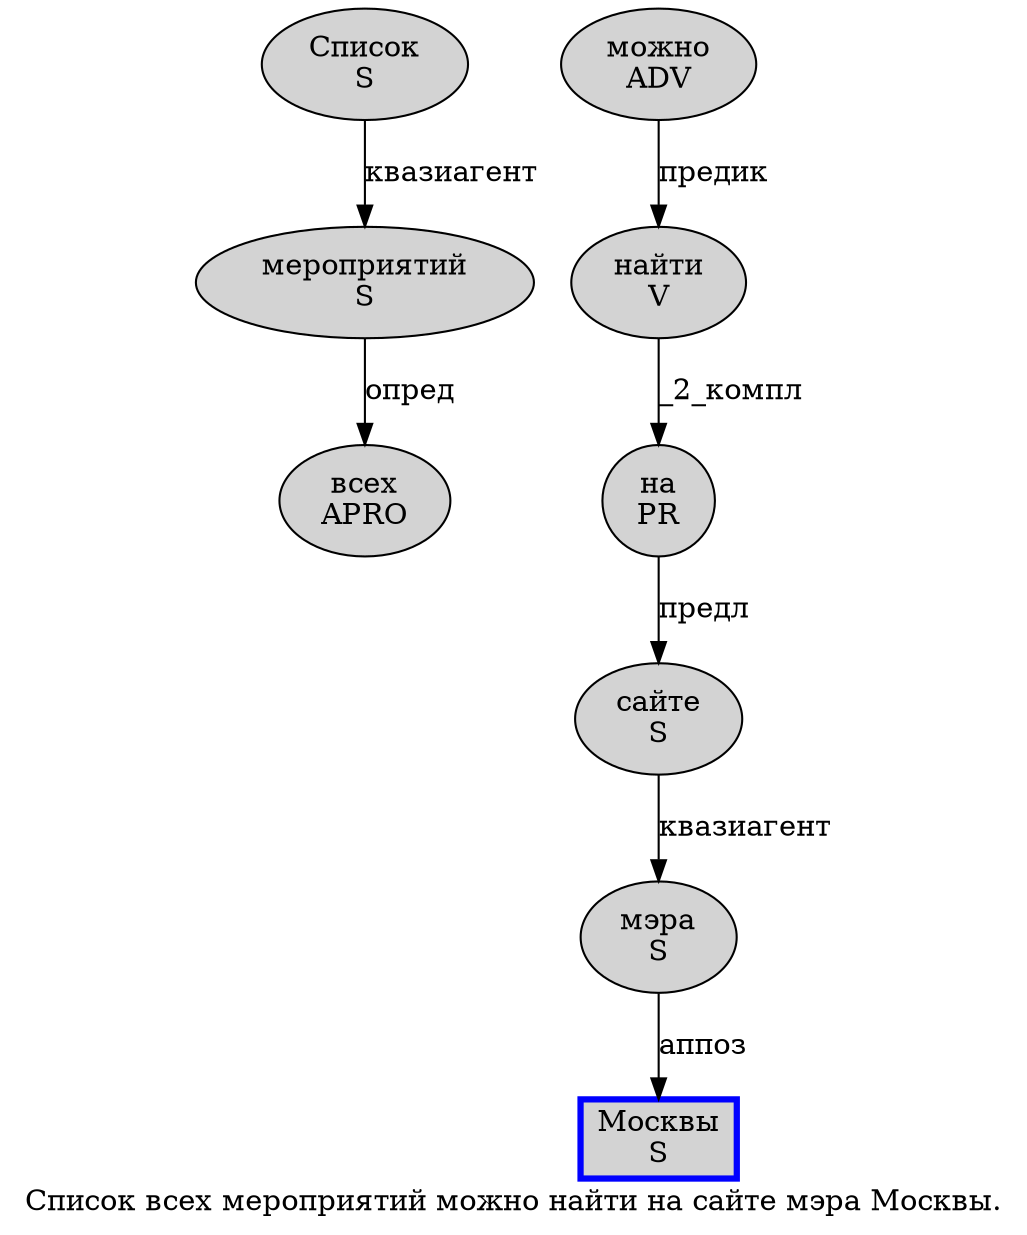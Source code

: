 digraph SENTENCE_343 {
	graph [label="Список всех мероприятий можно найти на сайте мэра Москвы."]
	node [style=filled]
		0 [label="Список
S" color="" fillcolor=lightgray penwidth=1 shape=ellipse]
		1 [label="всех
APRO" color="" fillcolor=lightgray penwidth=1 shape=ellipse]
		2 [label="мероприятий
S" color="" fillcolor=lightgray penwidth=1 shape=ellipse]
		3 [label="можно
ADV" color="" fillcolor=lightgray penwidth=1 shape=ellipse]
		4 [label="найти
V" color="" fillcolor=lightgray penwidth=1 shape=ellipse]
		5 [label="на
PR" color="" fillcolor=lightgray penwidth=1 shape=ellipse]
		6 [label="сайте
S" color="" fillcolor=lightgray penwidth=1 shape=ellipse]
		7 [label="мэра
S" color="" fillcolor=lightgray penwidth=1 shape=ellipse]
		8 [label="Москвы
S" color=blue fillcolor=lightgray penwidth=3 shape=box]
			6 -> 7 [label="квазиагент"]
			3 -> 4 [label="предик"]
			5 -> 6 [label="предл"]
			4 -> 5 [label="_2_компл"]
			7 -> 8 [label="аппоз"]
			2 -> 1 [label="опред"]
			0 -> 2 [label="квазиагент"]
}